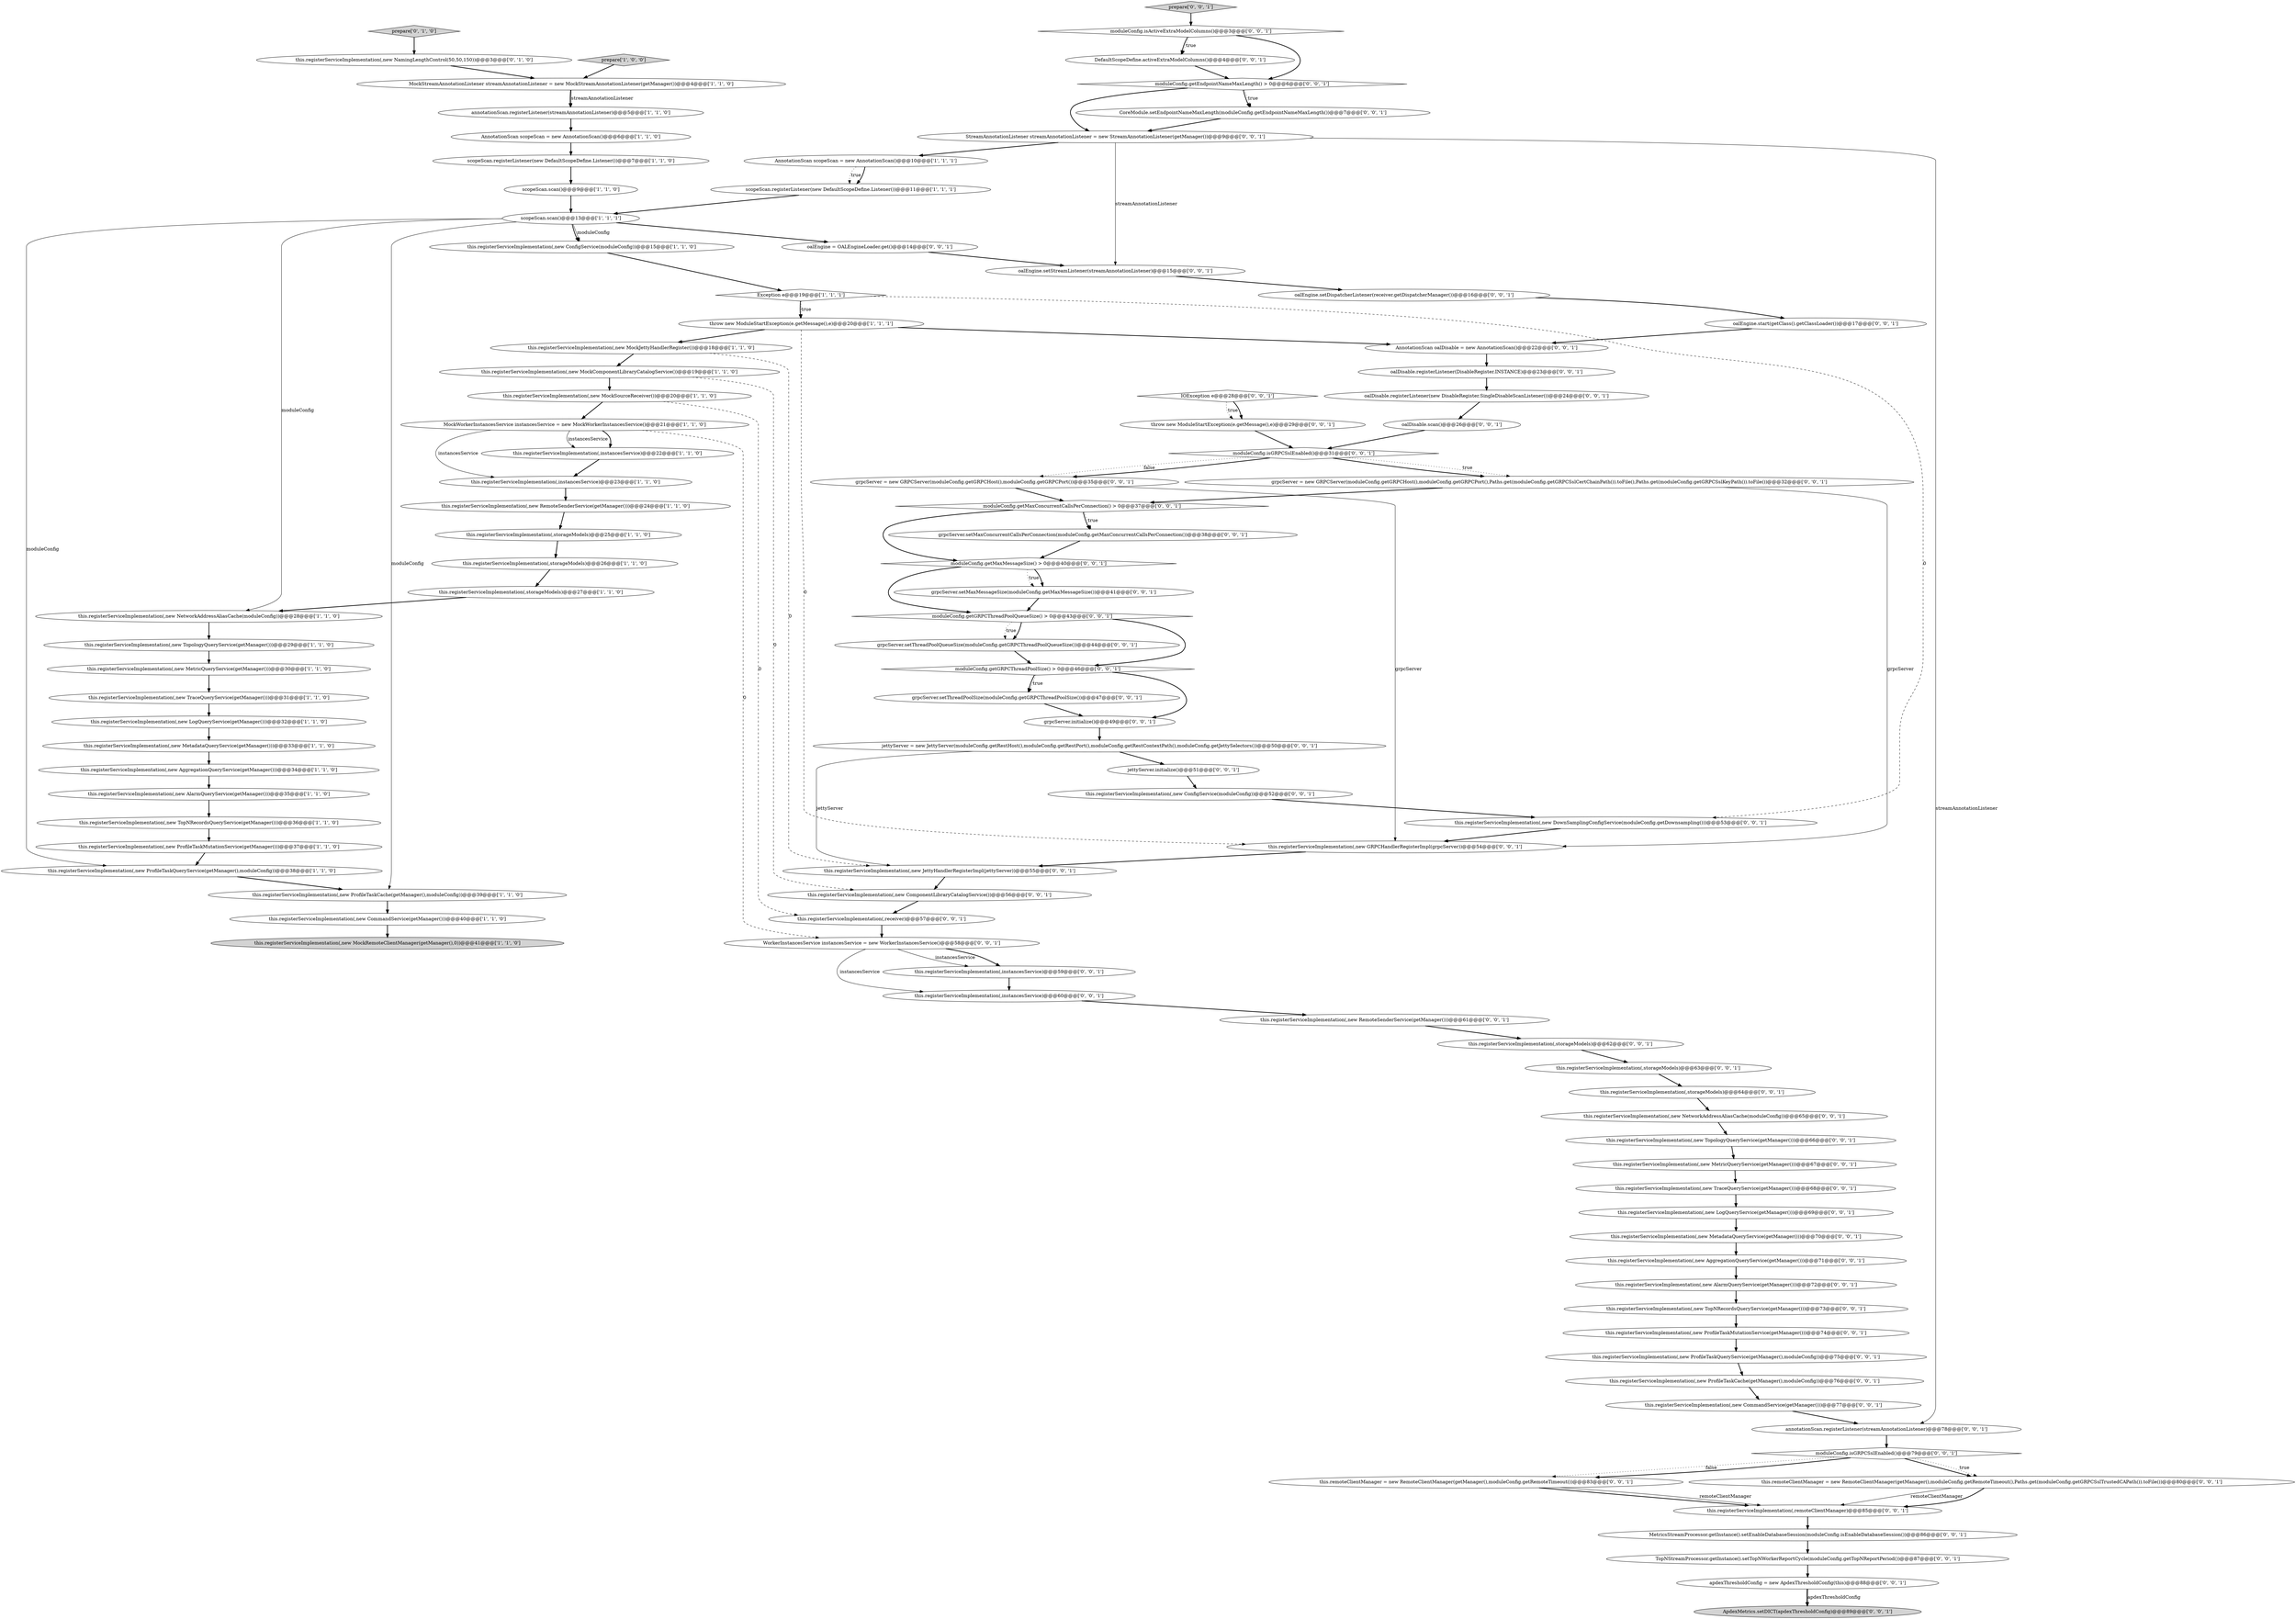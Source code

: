 digraph {
40 [style = filled, label = "ApdexMetrics.setDICT(apdexThresholdConfig)@@@89@@@['0', '0', '1']", fillcolor = lightgray, shape = ellipse image = "AAA0AAABBB3BBB"];
25 [style = filled, label = "this.registerServiceImplementation(,new TopNRecordsQueryService(getManager()))@@@36@@@['1', '1', '0']", fillcolor = white, shape = ellipse image = "AAA0AAABBB1BBB"];
97 [style = filled, label = "oalEngine = OALEngineLoader.get()@@@14@@@['0', '0', '1']", fillcolor = white, shape = ellipse image = "AAA0AAABBB3BBB"];
13 [style = filled, label = "this.registerServiceImplementation(,new ProfileTaskQueryService(getManager(),moduleConfig))@@@38@@@['1', '1', '0']", fillcolor = white, shape = ellipse image = "AAA0AAABBB1BBB"];
49 [style = filled, label = "this.registerServiceImplementation(,new TopologyQueryService(getManager()))@@@66@@@['0', '0', '1']", fillcolor = white, shape = ellipse image = "AAA0AAABBB3BBB"];
16 [style = filled, label = "this.registerServiceImplementation(,new AlarmQueryService(getManager()))@@@35@@@['1', '1', '0']", fillcolor = white, shape = ellipse image = "AAA0AAABBB1BBB"];
43 [style = filled, label = "this.registerServiceImplementation(,new MetadataQueryService(getManager()))@@@70@@@['0', '0', '1']", fillcolor = white, shape = ellipse image = "AAA0AAABBB3BBB"];
69 [style = filled, label = "this.registerServiceImplementation(,new LogQueryService(getManager()))@@@69@@@['0', '0', '1']", fillcolor = white, shape = ellipse image = "AAA0AAABBB3BBB"];
2 [style = filled, label = "scopeScan.scan()@@@9@@@['1', '1', '0']", fillcolor = white, shape = ellipse image = "AAA0AAABBB1BBB"];
7 [style = filled, label = "this.registerServiceImplementation(,new TraceQueryService(getManager()))@@@31@@@['1', '1', '0']", fillcolor = white, shape = ellipse image = "AAA0AAABBB1BBB"];
19 [style = filled, label = "this.registerServiceImplementation(,new MockRemoteClientManager(getManager(),0))@@@41@@@['1', '1', '0']", fillcolor = lightgray, shape = ellipse image = "AAA0AAABBB1BBB"];
45 [style = filled, label = "this.registerServiceImplementation(,new TopNRecordsQueryService(getManager()))@@@73@@@['0', '0', '1']", fillcolor = white, shape = ellipse image = "AAA0AAABBB3BBB"];
58 [style = filled, label = "this.registerServiceImplementation(,new ProfileTaskMutationService(getManager()))@@@74@@@['0', '0', '1']", fillcolor = white, shape = ellipse image = "AAA0AAABBB3BBB"];
0 [style = filled, label = "throw new ModuleStartException(e.getMessage(),e)@@@20@@@['1', '1', '1']", fillcolor = white, shape = ellipse image = "AAA0AAABBB1BBB"];
66 [style = filled, label = "moduleConfig.isGRPCSslEnabled()@@@79@@@['0', '0', '1']", fillcolor = white, shape = diamond image = "AAA0AAABBB3BBB"];
21 [style = filled, label = "this.registerServiceImplementation(,new ProfileTaskMutationService(getManager()))@@@37@@@['1', '1', '0']", fillcolor = white, shape = ellipse image = "AAA0AAABBB1BBB"];
26 [style = filled, label = "MockStreamAnnotationListener streamAnnotationListener = new MockStreamAnnotationListener(getManager())@@@4@@@['1', '1', '0']", fillcolor = white, shape = ellipse image = "AAA0AAABBB1BBB"];
6 [style = filled, label = "scopeScan.scan()@@@13@@@['1', '1', '1']", fillcolor = white, shape = ellipse image = "AAA0AAABBB1BBB"];
86 [style = filled, label = "grpcServer.setMaxMessageSize(moduleConfig.getMaxMessageSize())@@@41@@@['0', '0', '1']", fillcolor = white, shape = ellipse image = "AAA0AAABBB3BBB"];
61 [style = filled, label = "grpcServer.setMaxConcurrentCallsPerConnection(moduleConfig.getMaxConcurrentCallsPerConnection())@@@38@@@['0', '0', '1']", fillcolor = white, shape = ellipse image = "AAA0AAABBB3BBB"];
5 [style = filled, label = "scopeScan.registerListener(new DefaultScopeDefine.Listener())@@@7@@@['1', '1', '0']", fillcolor = white, shape = ellipse image = "AAA0AAABBB1BBB"];
10 [style = filled, label = "this.registerServiceImplementation(,new RemoteSenderService(getManager()))@@@24@@@['1', '1', '0']", fillcolor = white, shape = ellipse image = "AAA0AAABBB1BBB"];
82 [style = filled, label = "StreamAnnotationListener streamAnnotationListener = new StreamAnnotationListener(getManager())@@@9@@@['0', '0', '1']", fillcolor = white, shape = ellipse image = "AAA0AAABBB3BBB"];
38 [style = filled, label = "grpcServer.setThreadPoolSize(moduleConfig.getGRPCThreadPoolSize())@@@47@@@['0', '0', '1']", fillcolor = white, shape = ellipse image = "AAA0AAABBB3BBB"];
3 [style = filled, label = "this.registerServiceImplementation(,new NetworkAddressAliasCache(moduleConfig))@@@28@@@['1', '1', '0']", fillcolor = white, shape = ellipse image = "AAA0AAABBB1BBB"];
90 [style = filled, label = "this.registerServiceImplementation(,instancesService)@@@60@@@['0', '0', '1']", fillcolor = white, shape = ellipse image = "AAA0AAABBB3BBB"];
9 [style = filled, label = "this.registerServiceImplementation(,new LogQueryService(getManager()))@@@32@@@['1', '1', '0']", fillcolor = white, shape = ellipse image = "AAA0AAABBB1BBB"];
70 [style = filled, label = "oalDisable.registerListener(new DisableRegister.SingleDisableScanListener())@@@24@@@['0', '0', '1']", fillcolor = white, shape = ellipse image = "AAA0AAABBB3BBB"];
20 [style = filled, label = "this.registerServiceImplementation(,new MockComponentLibraryCatalogService())@@@19@@@['1', '1', '0']", fillcolor = white, shape = ellipse image = "AAA0AAABBB1BBB"];
32 [style = filled, label = "annotationScan.registerListener(streamAnnotationListener)@@@5@@@['1', '1', '0']", fillcolor = white, shape = ellipse image = "AAA0AAABBB1BBB"];
72 [style = filled, label = "moduleConfig.getMaxMessageSize() > 0@@@40@@@['0', '0', '1']", fillcolor = white, shape = diamond image = "AAA0AAABBB3BBB"];
23 [style = filled, label = "this.registerServiceImplementation(,new MetricQueryService(getManager()))@@@30@@@['1', '1', '0']", fillcolor = white, shape = ellipse image = "AAA0AAABBB1BBB"];
95 [style = filled, label = "this.registerServiceImplementation(,new JettyHandlerRegisterImpl(jettyServer))@@@55@@@['0', '0', '1']", fillcolor = white, shape = ellipse image = "AAA0AAABBB3BBB"];
102 [style = filled, label = "this.registerServiceImplementation(,new AggregationQueryService(getManager()))@@@71@@@['0', '0', '1']", fillcolor = white, shape = ellipse image = "AAA0AAABBB3BBB"];
79 [style = filled, label = "this.registerServiceImplementation(,storageModels)@@@64@@@['0', '0', '1']", fillcolor = white, shape = ellipse image = "AAA0AAABBB3BBB"];
8 [style = filled, label = "this.registerServiceImplementation(,new AggregationQueryService(getManager()))@@@34@@@['1', '1', '0']", fillcolor = white, shape = ellipse image = "AAA0AAABBB1BBB"];
96 [style = filled, label = "AnnotationScan oalDisable = new AnnotationScan()@@@22@@@['0', '0', '1']", fillcolor = white, shape = ellipse image = "AAA0AAABBB3BBB"];
51 [style = filled, label = "annotationScan.registerListener(streamAnnotationListener)@@@78@@@['0', '0', '1']", fillcolor = white, shape = ellipse image = "AAA0AAABBB3BBB"];
55 [style = filled, label = "moduleConfig.getGRPCThreadPoolQueueSize() > 0@@@43@@@['0', '0', '1']", fillcolor = white, shape = diamond image = "AAA0AAABBB3BBB"];
22 [style = filled, label = "this.registerServiceImplementation(,new MockSourceReceiver())@@@20@@@['1', '1', '0']", fillcolor = white, shape = ellipse image = "AAA0AAABBB1BBB"];
94 [style = filled, label = "grpcServer.initialize()@@@49@@@['0', '0', '1']", fillcolor = white, shape = ellipse image = "AAA0AAABBB3BBB"];
28 [style = filled, label = "Exception e@@@19@@@['1', '1', '1']", fillcolor = white, shape = diamond image = "AAA0AAABBB1BBB"];
101 [style = filled, label = "moduleConfig.isGRPCSslEnabled()@@@31@@@['0', '0', '1']", fillcolor = white, shape = diamond image = "AAA0AAABBB3BBB"];
92 [style = filled, label = "moduleConfig.isActiveExtraModelColumns()@@@3@@@['0', '0', '1']", fillcolor = white, shape = diamond image = "AAA0AAABBB3BBB"];
89 [style = filled, label = "moduleConfig.getEndpointNameMaxLength() > 0@@@6@@@['0', '0', '1']", fillcolor = white, shape = diamond image = "AAA0AAABBB3BBB"];
33 [style = filled, label = "this.registerServiceImplementation(,storageModels)@@@26@@@['1', '1', '0']", fillcolor = white, shape = ellipse image = "AAA0AAABBB1BBB"];
57 [style = filled, label = "this.registerServiceImplementation(,new TraceQueryService(getManager()))@@@68@@@['0', '0', '1']", fillcolor = white, shape = ellipse image = "AAA0AAABBB3BBB"];
29 [style = filled, label = "this.registerServiceImplementation(,new MockJettyHandlerRegister())@@@18@@@['1', '1', '0']", fillcolor = white, shape = ellipse image = "AAA0AAABBB1BBB"];
50 [style = filled, label = "this.registerServiceImplementation(,new RemoteSenderService(getManager()))@@@61@@@['0', '0', '1']", fillcolor = white, shape = ellipse image = "AAA0AAABBB3BBB"];
52 [style = filled, label = "this.registerServiceImplementation(,new ComponentLibraryCatalogService())@@@56@@@['0', '0', '1']", fillcolor = white, shape = ellipse image = "AAA0AAABBB3BBB"];
48 [style = filled, label = "CoreModule.setEndpointNameMaxLength(moduleConfig.getEndpointNameMaxLength())@@@7@@@['0', '0', '1']", fillcolor = white, shape = ellipse image = "AAA0AAABBB3BBB"];
30 [style = filled, label = "this.registerServiceImplementation(,new CommandService(getManager()))@@@40@@@['1', '1', '0']", fillcolor = white, shape = ellipse image = "AAA0AAABBB1BBB"];
54 [style = filled, label = "this.registerServiceImplementation(,receiver)@@@57@@@['0', '0', '1']", fillcolor = white, shape = ellipse image = "AAA0AAABBB3BBB"];
77 [style = filled, label = "this.registerServiceImplementation(,storageModels)@@@62@@@['0', '0', '1']", fillcolor = white, shape = ellipse image = "AAA0AAABBB3BBB"];
83 [style = filled, label = "oalEngine.setStreamListener(streamAnnotationListener)@@@15@@@['0', '0', '1']", fillcolor = white, shape = ellipse image = "AAA0AAABBB3BBB"];
34 [style = filled, label = "AnnotationScan scopeScan = new AnnotationScan()@@@6@@@['1', '1', '0']", fillcolor = white, shape = ellipse image = "AAA0AAABBB1BBB"];
68 [style = filled, label = "DefaultScopeDefine.activeExtraModelColumns()@@@4@@@['0', '0', '1']", fillcolor = white, shape = ellipse image = "AAA0AAABBB3BBB"];
4 [style = filled, label = "this.registerServiceImplementation(,new MetadataQueryService(getManager()))@@@33@@@['1', '1', '0']", fillcolor = white, shape = ellipse image = "AAA0AAABBB1BBB"];
65 [style = filled, label = "moduleConfig.getMaxConcurrentCallsPerConnection() > 0@@@37@@@['0', '0', '1']", fillcolor = white, shape = diamond image = "AAA0AAABBB3BBB"];
85 [style = filled, label = "prepare['0', '0', '1']", fillcolor = lightgray, shape = diamond image = "AAA0AAABBB3BBB"];
87 [style = filled, label = "MetricsStreamProcessor.getInstance().setEnableDatabaseSession(moduleConfig.isEnableDatabaseSession())@@@86@@@['0', '0', '1']", fillcolor = white, shape = ellipse image = "AAA0AAABBB3BBB"];
11 [style = filled, label = "this.registerServiceImplementation(,new ConfigService(moduleConfig))@@@15@@@['1', '1', '0']", fillcolor = white, shape = ellipse image = "AAA0AAABBB1BBB"];
1 [style = filled, label = "this.registerServiceImplementation(,new TopologyQueryService(getManager()))@@@29@@@['1', '1', '0']", fillcolor = white, shape = ellipse image = "AAA0AAABBB1BBB"];
35 [style = filled, label = "this.registerServiceImplementation(,new ProfileTaskCache(getManager(),moduleConfig))@@@39@@@['1', '1', '0']", fillcolor = white, shape = ellipse image = "AAA0AAABBB1BBB"];
39 [style = filled, label = "grpcServer.setThreadPoolQueueSize(moduleConfig.getGRPCThreadPoolQueueSize())@@@44@@@['0', '0', '1']", fillcolor = white, shape = ellipse image = "AAA0AAABBB3BBB"];
63 [style = filled, label = "this.registerServiceImplementation(,remoteClientManager)@@@85@@@['0', '0', '1']", fillcolor = white, shape = ellipse image = "AAA0AAABBB3BBB"];
12 [style = filled, label = "this.registerServiceImplementation(,instancesService)@@@23@@@['1', '1', '0']", fillcolor = white, shape = ellipse image = "AAA0AAABBB1BBB"];
18 [style = filled, label = "scopeScan.registerListener(new DefaultScopeDefine.Listener())@@@11@@@['1', '1', '1']", fillcolor = white, shape = ellipse image = "AAA0AAABBB1BBB"];
71 [style = filled, label = "oalEngine.setDispatcherListener(receiver.getDispatcherManager())@@@16@@@['0', '0', '1']", fillcolor = white, shape = ellipse image = "AAA0AAABBB3BBB"];
41 [style = filled, label = "jettyServer = new JettyServer(moduleConfig.getRestHost(),moduleConfig.getRestPort(),moduleConfig.getRestContextPath(),moduleConfig.getJettySelectors())@@@50@@@['0', '0', '1']", fillcolor = white, shape = ellipse image = "AAA0AAABBB3BBB"];
91 [style = filled, label = "TopNStreamProcessor.getInstance().setTopNWorkerReportCycle(moduleConfig.getTopNReportPeriod())@@@87@@@['0', '0', '1']", fillcolor = white, shape = ellipse image = "AAA0AAABBB3BBB"];
36 [style = filled, label = "this.registerServiceImplementation(,new NamingLengthControl(50,50,150))@@@3@@@['0', '1', '0']", fillcolor = white, shape = ellipse image = "AAA1AAABBB2BBB"];
42 [style = filled, label = "grpcServer = new GRPCServer(moduleConfig.getGRPCHost(),moduleConfig.getGRPCPort(),Paths.get(moduleConfig.getGRPCSslCertChainPath()).toFile(),Paths.get(moduleConfig.getGRPCSslKeyPath()).toFile())@@@32@@@['0', '0', '1']", fillcolor = white, shape = ellipse image = "AAA0AAABBB3BBB"];
56 [style = filled, label = "moduleConfig.getGRPCThreadPoolSize() > 0@@@46@@@['0', '0', '1']", fillcolor = white, shape = diamond image = "AAA0AAABBB3BBB"];
78 [style = filled, label = "this.registerServiceImplementation(,new ProfileTaskQueryService(getManager(),moduleConfig))@@@75@@@['0', '0', '1']", fillcolor = white, shape = ellipse image = "AAA0AAABBB3BBB"];
14 [style = filled, label = "this.registerServiceImplementation(,instancesService)@@@22@@@['1', '1', '0']", fillcolor = white, shape = ellipse image = "AAA0AAABBB1BBB"];
73 [style = filled, label = "this.registerServiceImplementation(,new GRPCHandlerRegisterImpl(grpcServer))@@@54@@@['0', '0', '1']", fillcolor = white, shape = ellipse image = "AAA0AAABBB3BBB"];
67 [style = filled, label = "throw new ModuleStartException(e.getMessage(),e)@@@29@@@['0', '0', '1']", fillcolor = white, shape = ellipse image = "AAA0AAABBB3BBB"];
62 [style = filled, label = "this.registerServiceImplementation(,new NetworkAddressAliasCache(moduleConfig))@@@65@@@['0', '0', '1']", fillcolor = white, shape = ellipse image = "AAA0AAABBB3BBB"];
31 [style = filled, label = "prepare['1', '0', '0']", fillcolor = lightgray, shape = diamond image = "AAA0AAABBB1BBB"];
74 [style = filled, label = "this.remoteClientManager = new RemoteClientManager(getManager(),moduleConfig.getRemoteTimeout())@@@83@@@['0', '0', '1']", fillcolor = white, shape = ellipse image = "AAA0AAABBB3BBB"];
59 [style = filled, label = "this.registerServiceImplementation(,new ProfileTaskCache(getManager(),moduleConfig))@@@76@@@['0', '0', '1']", fillcolor = white, shape = ellipse image = "AAA0AAABBB3BBB"];
84 [style = filled, label = "this.remoteClientManager = new RemoteClientManager(getManager(),moduleConfig.getRemoteTimeout(),Paths.get(moduleConfig.getGRPCSslTrustedCAPath()).toFile())@@@80@@@['0', '0', '1']", fillcolor = white, shape = ellipse image = "AAA0AAABBB3BBB"];
24 [style = filled, label = "MockWorkerInstancesService instancesService = new MockWorkerInstancesService()@@@21@@@['1', '1', '0']", fillcolor = white, shape = ellipse image = "AAA0AAABBB1BBB"];
17 [style = filled, label = "this.registerServiceImplementation(,storageModels)@@@27@@@['1', '1', '0']", fillcolor = white, shape = ellipse image = "AAA0AAABBB1BBB"];
81 [style = filled, label = "this.registerServiceImplementation(,new MetricQueryService(getManager()))@@@67@@@['0', '0', '1']", fillcolor = white, shape = ellipse image = "AAA0AAABBB3BBB"];
88 [style = filled, label = "this.registerServiceImplementation(,storageModels)@@@63@@@['0', '0', '1']", fillcolor = white, shape = ellipse image = "AAA0AAABBB3BBB"];
37 [style = filled, label = "prepare['0', '1', '0']", fillcolor = lightgray, shape = diamond image = "AAA0AAABBB2BBB"];
60 [style = filled, label = "oalDisable.scan()@@@26@@@['0', '0', '1']", fillcolor = white, shape = ellipse image = "AAA0AAABBB3BBB"];
46 [style = filled, label = "jettyServer.initialize()@@@51@@@['0', '0', '1']", fillcolor = white, shape = ellipse image = "AAA0AAABBB3BBB"];
64 [style = filled, label = "apdexThresholdConfig = new ApdexThresholdConfig(this)@@@88@@@['0', '0', '1']", fillcolor = white, shape = ellipse image = "AAA0AAABBB3BBB"];
47 [style = filled, label = "this.registerServiceImplementation(,instancesService)@@@59@@@['0', '0', '1']", fillcolor = white, shape = ellipse image = "AAA0AAABBB3BBB"];
100 [style = filled, label = "this.registerServiceImplementation(,new CommandService(getManager()))@@@77@@@['0', '0', '1']", fillcolor = white, shape = ellipse image = "AAA0AAABBB3BBB"];
99 [style = filled, label = "this.registerServiceImplementation(,new DownSamplingConfigService(moduleConfig.getDownsampling()))@@@53@@@['0', '0', '1']", fillcolor = white, shape = ellipse image = "AAA0AAABBB3BBB"];
15 [style = filled, label = "AnnotationScan scopeScan = new AnnotationScan()@@@10@@@['1', '1', '1']", fillcolor = white, shape = ellipse image = "AAA0AAABBB1BBB"];
98 [style = filled, label = "this.registerServiceImplementation(,new ConfigService(moduleConfig))@@@52@@@['0', '0', '1']", fillcolor = white, shape = ellipse image = "AAA0AAABBB3BBB"];
80 [style = filled, label = "this.registerServiceImplementation(,new AlarmQueryService(getManager()))@@@72@@@['0', '0', '1']", fillcolor = white, shape = ellipse image = "AAA0AAABBB3BBB"];
44 [style = filled, label = "oalEngine.start(getClass().getClassLoader())@@@17@@@['0', '0', '1']", fillcolor = white, shape = ellipse image = "AAA0AAABBB3BBB"];
27 [style = filled, label = "this.registerServiceImplementation(,storageModels)@@@25@@@['1', '1', '0']", fillcolor = white, shape = ellipse image = "AAA0AAABBB1BBB"];
76 [style = filled, label = "IOException e@@@28@@@['0', '0', '1']", fillcolor = white, shape = diamond image = "AAA0AAABBB3BBB"];
53 [style = filled, label = "WorkerInstancesService instancesService = new WorkerInstancesService()@@@58@@@['0', '0', '1']", fillcolor = white, shape = ellipse image = "AAA0AAABBB3BBB"];
75 [style = filled, label = "grpcServer = new GRPCServer(moduleConfig.getGRPCHost(),moduleConfig.getGRPCPort())@@@35@@@['0', '0', '1']", fillcolor = white, shape = ellipse image = "AAA0AAABBB3BBB"];
93 [style = filled, label = "oalDisable.registerListener(DisableRegister.INSTANCE)@@@23@@@['0', '0', '1']", fillcolor = white, shape = ellipse image = "AAA0AAABBB3BBB"];
6->13 [style = solid, label="moduleConfig"];
24->53 [style = dashed, label="0"];
50->77 [style = bold, label=""];
101->75 [style = dotted, label="false"];
22->24 [style = bold, label=""];
49->81 [style = bold, label=""];
75->73 [style = solid, label="grpcServer"];
6->3 [style = solid, label="moduleConfig"];
15->18 [style = dotted, label="true"];
33->17 [style = bold, label=""];
26->32 [style = solid, label="streamAnnotationListener"];
24->12 [style = solid, label="instancesService"];
4->8 [style = bold, label=""];
17->3 [style = bold, label=""];
1->23 [style = bold, label=""];
77->88 [style = bold, label=""];
3->1 [style = bold, label=""];
95->52 [style = bold, label=""];
89->48 [style = bold, label=""];
48->82 [style = bold, label=""];
73->95 [style = bold, label=""];
66->84 [style = bold, label=""];
12->10 [style = bold, label=""];
6->35 [style = solid, label="moduleConfig"];
84->63 [style = solid, label="remoteClientManager"];
56->38 [style = bold, label=""];
22->54 [style = dashed, label="0"];
63->87 [style = bold, label=""];
57->69 [style = bold, label=""];
55->39 [style = bold, label=""];
56->94 [style = bold, label=""];
24->14 [style = bold, label=""];
102->80 [style = bold, label=""];
28->0 [style = bold, label=""];
41->46 [style = bold, label=""];
99->73 [style = bold, label=""];
55->39 [style = dotted, label="true"];
79->62 [style = bold, label=""];
8->16 [style = bold, label=""];
0->96 [style = bold, label=""];
100->51 [style = bold, label=""];
72->86 [style = dotted, label="true"];
27->33 [style = bold, label=""];
45->58 [style = bold, label=""];
46->98 [style = bold, label=""];
35->30 [style = bold, label=""];
55->56 [style = bold, label=""];
16->25 [style = bold, label=""];
28->0 [style = dotted, label="true"];
7->9 [style = bold, label=""];
101->42 [style = dotted, label="true"];
6->11 [style = bold, label=""];
53->90 [style = solid, label="instancesService"];
0->29 [style = bold, label=""];
85->92 [style = bold, label=""];
31->26 [style = bold, label=""];
13->35 [style = bold, label=""];
56->38 [style = dotted, label="true"];
53->47 [style = solid, label="instancesService"];
66->74 [style = dotted, label="false"];
25->21 [style = bold, label=""];
51->66 [style = bold, label=""];
61->72 [style = bold, label=""];
88->79 [style = bold, label=""];
68->89 [style = bold, label=""];
66->84 [style = dotted, label="true"];
91->64 [style = bold, label=""];
26->32 [style = bold, label=""];
101->75 [style = bold, label=""];
74->63 [style = bold, label=""];
41->95 [style = solid, label="jettyServer"];
72->55 [style = bold, label=""];
90->50 [style = bold, label=""];
32->34 [style = bold, label=""];
42->65 [style = bold, label=""];
65->72 [style = bold, label=""];
69->43 [style = bold, label=""];
11->28 [style = bold, label=""];
84->63 [style = bold, label=""];
18->6 [style = bold, label=""];
21->13 [style = bold, label=""];
89->48 [style = dotted, label="true"];
89->82 [style = bold, label=""];
65->61 [style = bold, label=""];
83->71 [style = bold, label=""];
28->99 [style = dashed, label="0"];
78->59 [style = bold, label=""];
38->94 [style = bold, label=""];
9->4 [style = bold, label=""];
82->51 [style = solid, label="streamAnnotationListener"];
15->18 [style = bold, label=""];
76->67 [style = dotted, label="true"];
42->73 [style = solid, label="grpcServer"];
20->22 [style = bold, label=""];
14->12 [style = bold, label=""];
97->83 [style = bold, label=""];
65->61 [style = dotted, label="true"];
67->101 [style = bold, label=""];
39->56 [style = bold, label=""];
29->95 [style = dashed, label="0"];
96->93 [style = bold, label=""];
94->41 [style = bold, label=""];
82->15 [style = bold, label=""];
66->74 [style = bold, label=""];
2->6 [style = bold, label=""];
53->47 [style = bold, label=""];
101->42 [style = bold, label=""];
98->99 [style = bold, label=""];
74->63 [style = solid, label="remoteClientManager"];
59->100 [style = bold, label=""];
29->20 [style = bold, label=""];
5->2 [style = bold, label=""];
0->73 [style = dashed, label="0"];
76->67 [style = bold, label=""];
75->65 [style = bold, label=""];
62->49 [style = bold, label=""];
34->5 [style = bold, label=""];
64->40 [style = bold, label=""];
24->14 [style = solid, label="instancesService"];
10->27 [style = bold, label=""];
6->11 [style = solid, label="moduleConfig"];
44->96 [style = bold, label=""];
80->45 [style = bold, label=""];
47->90 [style = bold, label=""];
20->52 [style = dashed, label="0"];
92->89 [style = bold, label=""];
43->102 [style = bold, label=""];
52->54 [style = bold, label=""];
60->101 [style = bold, label=""];
82->83 [style = solid, label="streamAnnotationListener"];
70->60 [style = bold, label=""];
37->36 [style = bold, label=""];
71->44 [style = bold, label=""];
81->57 [style = bold, label=""];
87->91 [style = bold, label=""];
64->40 [style = solid, label="apdexThresholdConfig"];
36->26 [style = bold, label=""];
58->78 [style = bold, label=""];
23->7 [style = bold, label=""];
92->68 [style = dotted, label="true"];
92->68 [style = bold, label=""];
72->86 [style = bold, label=""];
93->70 [style = bold, label=""];
30->19 [style = bold, label=""];
86->55 [style = bold, label=""];
6->97 [style = bold, label=""];
54->53 [style = bold, label=""];
}
